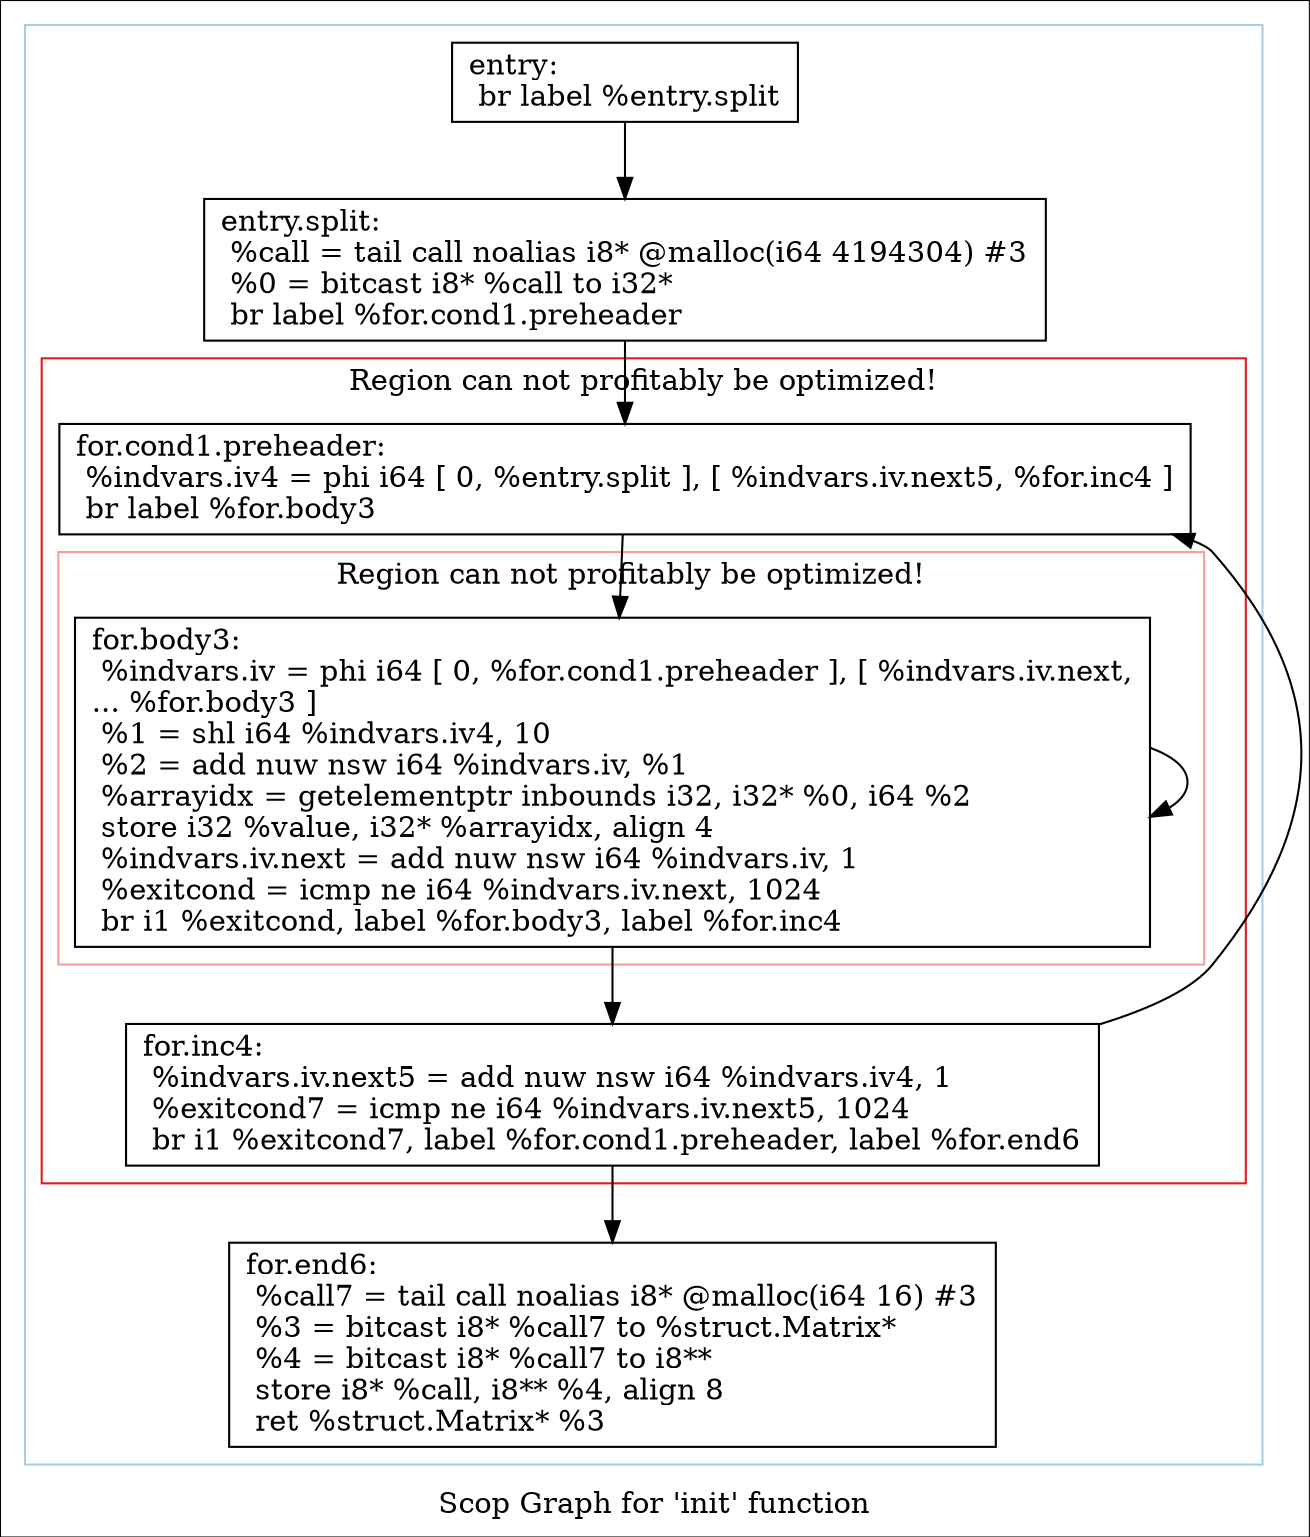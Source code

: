 digraph "Scop Graph for 'init' function" {
	label="Scop Graph for 'init' function";

	Node0x5bc0eb0 [shape=record,label="{entry:\l  br label %entry.split\l}"];
	Node0x5bc0eb0 -> Node0x5bc0e30;
	Node0x5bc0e30 [shape=record,label="{entry.split:                                      \l  %call = tail call noalias i8* @malloc(i64 4194304) #3\l  %0 = bitcast i8* %call to i32*\l  br label %for.cond1.preheader\l}"];
	Node0x5bc0e30 -> Node0x5bc0e50;
	Node0x5bc0e50 [shape=record,label="{for.cond1.preheader:                              \l  %indvars.iv4 = phi i64 [ 0, %entry.split ], [ %indvars.iv.next5, %for.inc4 ]\l  br label %for.body3\l}"];
	Node0x5bc0e50 -> Node0x5bc0600;
	Node0x5bc0600 [shape=record,label="{for.body3:                                        \l  %indvars.iv = phi i64 [ 0, %for.cond1.preheader ], [ %indvars.iv.next,\l... %for.body3 ]\l  %1 = shl i64 %indvars.iv4, 10\l  %2 = add nuw nsw i64 %indvars.iv, %1\l  %arrayidx = getelementptr inbounds i32, i32* %0, i64 %2\l  store i32 %value, i32* %arrayidx, align 4\l  %indvars.iv.next = add nuw nsw i64 %indvars.iv, 1\l  %exitcond = icmp ne i64 %indvars.iv.next, 1024\l  br i1 %exitcond, label %for.body3, label %for.inc4\l}"];
	Node0x5bc0600 -> Node0x5bc0600[constraint=false];
	Node0x5bc0600 -> Node0x5bc0e00;
	Node0x5bc0e00 [shape=record,label="{for.inc4:                                         \l  %indvars.iv.next5 = add nuw nsw i64 %indvars.iv4, 1\l  %exitcond7 = icmp ne i64 %indvars.iv.next5, 1024\l  br i1 %exitcond7, label %for.cond1.preheader, label %for.end6\l}"];
	Node0x5bc0e00 -> Node0x5bc0e50[constraint=false];
	Node0x5bc0e00 -> Node0x5bc06f0;
	Node0x5bc06f0 [shape=record,label="{for.end6:                                         \l  %call7 = tail call noalias i8* @malloc(i64 16) #3\l  %3 = bitcast i8* %call7 to %struct.Matrix*\l  %4 = bitcast i8* %call7 to i8**\l  store i8* %call, i8** %4, align 8\l  ret %struct.Matrix* %3\l}"];
	colorscheme = "paired12"
        subgraph cluster_0x5bb4010 {
          label = "";
          style = solid;
          color = 1
          subgraph cluster_0x5bb4190 {
            label = "Region can not profitably be optimized!";
            style = solid;
            color = 6
            subgraph cluster_0x5bb4310 {
              label = "Region can not profitably be optimized!";
              style = solid;
              color = 5
              Node0x5bc0600;
            }
            Node0x5bc0e50;
            Node0x5bc0e00;
          }
          Node0x5bc0eb0;
          Node0x5bc0e30;
          Node0x5bc06f0;
        }
}
